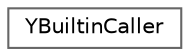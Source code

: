 digraph "Graphical Class Hierarchy"
{
 // LATEX_PDF_SIZE
  bgcolor="transparent";
  edge [fontname=Helvetica,fontsize=10,labelfontname=Helvetica,labelfontsize=10];
  node [fontname=Helvetica,fontsize=10,shape=box,height=0.2,width=0.4];
  rankdir="LR";
  Node0 [id="Node000000",label="YBuiltinCaller",height=0.2,width=0.4,color="grey40", fillcolor="white", style="filled",URL="$classYBuiltinCaller.html",tooltip=" "];
}

